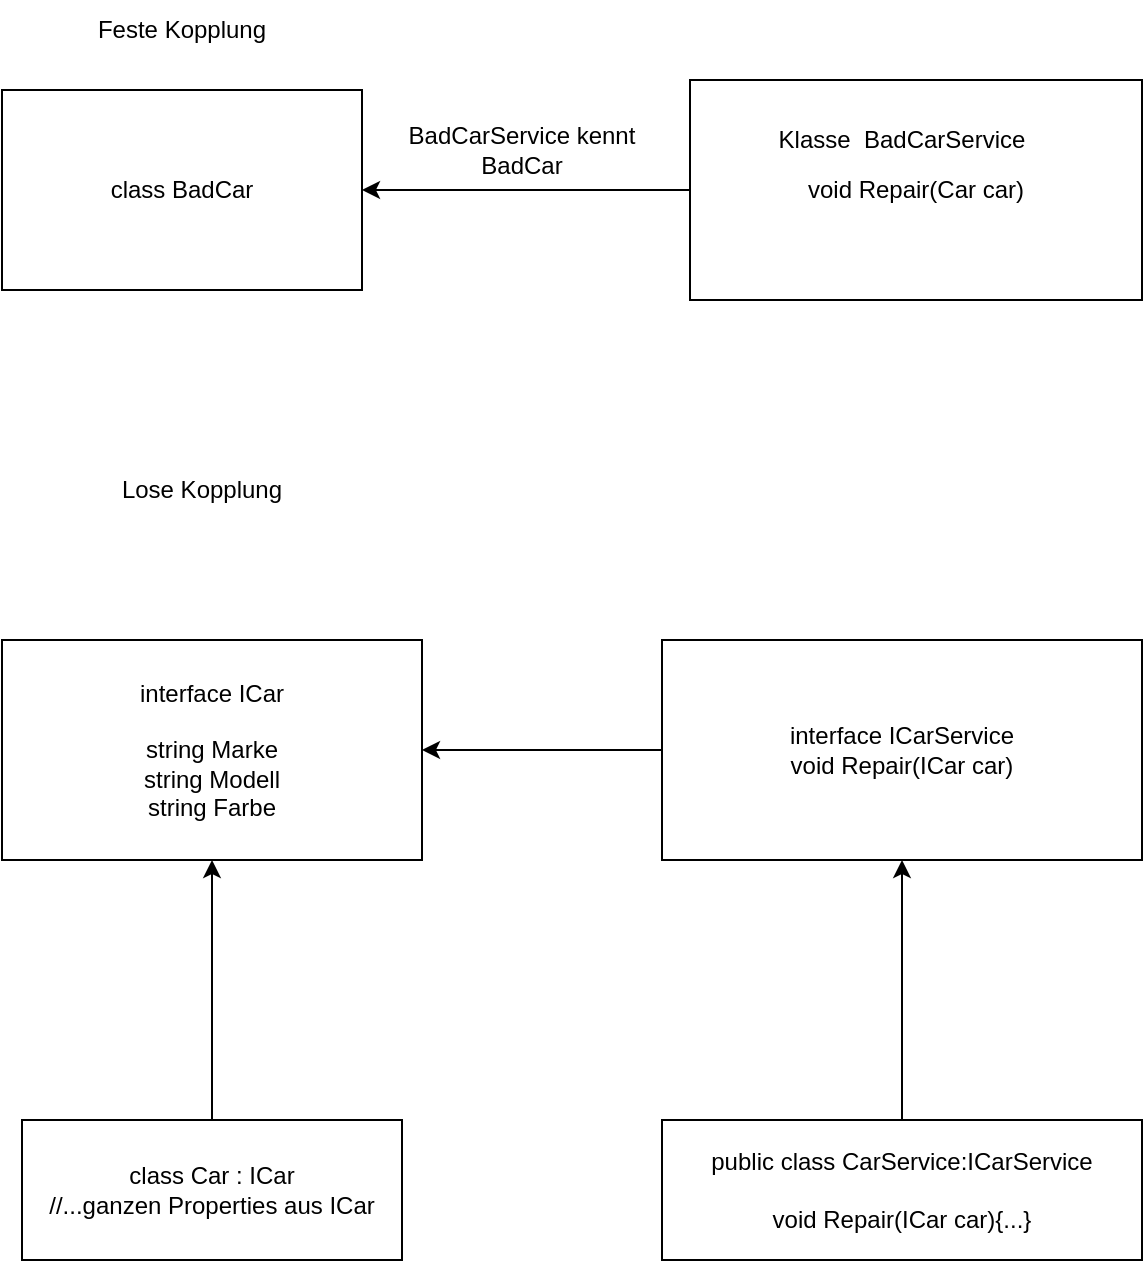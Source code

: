 <mxfile version="17.4.6" type="device"><diagram id="9BfHmkXunL4jGFOsLajP" name="Page-1"><mxGraphModel dx="1404" dy="664" grid="1" gridSize="10" guides="1" tooltips="1" connect="1" arrows="1" fold="1" page="1" pageScale="1" pageWidth="827" pageHeight="1169" math="0" shadow="0"><root><mxCell id="0"/><mxCell id="1" parent="0"/><mxCell id="oyjIWVhmHp9HV_TOSupq-1" value="class BadCar" style="rounded=0;whiteSpace=wrap;html=1;" vertex="1" parent="1"><mxGeometry x="70" y="105" width="180" height="100" as="geometry"/></mxCell><mxCell id="oyjIWVhmHp9HV_TOSupq-2" value="void Repair(Car car)&lt;br&gt;" style="rounded=0;whiteSpace=wrap;html=1;" vertex="1" parent="1"><mxGeometry x="414" y="100" width="226" height="110" as="geometry"/></mxCell><mxCell id="oyjIWVhmHp9HV_TOSupq-3" value="Klasse&amp;nbsp; BadCarService" style="text;html=1;strokeColor=none;fillColor=none;align=center;verticalAlign=middle;whiteSpace=wrap;rounded=0;" vertex="1" parent="1"><mxGeometry x="430" y="115" width="180" height="30" as="geometry"/></mxCell><mxCell id="oyjIWVhmHp9HV_TOSupq-4" value="" style="endArrow=classic;html=1;rounded=0;exitX=0;exitY=0.5;exitDx=0;exitDy=0;entryX=1;entryY=0.5;entryDx=0;entryDy=0;" edge="1" parent="1" source="oyjIWVhmHp9HV_TOSupq-2" target="oyjIWVhmHp9HV_TOSupq-1"><mxGeometry width="50" height="50" relative="1" as="geometry"><mxPoint x="390" y="360" as="sourcePoint"/><mxPoint x="440" y="310" as="targetPoint"/></mxGeometry></mxCell><mxCell id="oyjIWVhmHp9HV_TOSupq-5" value="BadCarService kennt BadCar" style="text;html=1;strokeColor=none;fillColor=none;align=center;verticalAlign=middle;whiteSpace=wrap;rounded=0;" vertex="1" parent="1"><mxGeometry x="260" y="120" width="140" height="30" as="geometry"/></mxCell><mxCell id="oyjIWVhmHp9HV_TOSupq-6" value="Feste Kopplung" style="text;html=1;strokeColor=none;fillColor=none;align=center;verticalAlign=middle;whiteSpace=wrap;rounded=0;" vertex="1" parent="1"><mxGeometry x="70" y="60" width="180" height="30" as="geometry"/></mxCell><mxCell id="oyjIWVhmHp9HV_TOSupq-8" value="Lose Kopplung" style="text;html=1;strokeColor=none;fillColor=none;align=center;verticalAlign=middle;whiteSpace=wrap;rounded=0;" vertex="1" parent="1"><mxGeometry x="90" y="290" width="160" height="30" as="geometry"/></mxCell><mxCell id="oyjIWVhmHp9HV_TOSupq-9" value="interface ICar&lt;br&gt;&lt;br&gt;string Marke&lt;br&gt;string Modell&lt;br&gt;string Farbe" style="rounded=0;whiteSpace=wrap;html=1;" vertex="1" parent="1"><mxGeometry x="70" y="380" width="210" height="110" as="geometry"/></mxCell><mxCell id="oyjIWVhmHp9HV_TOSupq-10" value="interface ICarService&lt;br&gt;void Repair(ICar car)" style="rounded=0;whiteSpace=wrap;html=1;" vertex="1" parent="1"><mxGeometry x="400" y="380" width="240" height="110" as="geometry"/></mxCell><mxCell id="oyjIWVhmHp9HV_TOSupq-11" value="" style="endArrow=classic;html=1;rounded=0;exitX=0;exitY=0.5;exitDx=0;exitDy=0;entryX=1;entryY=0.5;entryDx=0;entryDy=0;" edge="1" parent="1" source="oyjIWVhmHp9HV_TOSupq-10" target="oyjIWVhmHp9HV_TOSupq-9"><mxGeometry width="50" height="50" relative="1" as="geometry"><mxPoint x="240" y="490" as="sourcePoint"/><mxPoint x="290" y="440" as="targetPoint"/></mxGeometry></mxCell><mxCell id="oyjIWVhmHp9HV_TOSupq-12" value="" style="endArrow=classic;html=1;rounded=0;entryX=0.5;entryY=1;entryDx=0;entryDy=0;exitX=0.5;exitY=0;exitDx=0;exitDy=0;" edge="1" parent="1" source="oyjIWVhmHp9HV_TOSupq-13" target="oyjIWVhmHp9HV_TOSupq-9"><mxGeometry width="50" height="50" relative="1" as="geometry"><mxPoint x="110" y="560" as="sourcePoint"/><mxPoint x="230" y="640" as="targetPoint"/></mxGeometry></mxCell><mxCell id="oyjIWVhmHp9HV_TOSupq-13" value="class Car : ICar&lt;br&gt;//...ganzen Properties aus ICar" style="rounded=0;whiteSpace=wrap;html=1;" vertex="1" parent="1"><mxGeometry x="80" y="620" width="190" height="70" as="geometry"/></mxCell><mxCell id="oyjIWVhmHp9HV_TOSupq-14" value="public class CarService:ICarService&lt;br&gt;&lt;br&gt;void Repair(ICar car){...}" style="rounded=0;whiteSpace=wrap;html=1;" vertex="1" parent="1"><mxGeometry x="400" y="620" width="240" height="70" as="geometry"/></mxCell><mxCell id="oyjIWVhmHp9HV_TOSupq-15" value="" style="endArrow=classic;html=1;rounded=0;exitX=0.5;exitY=0;exitDx=0;exitDy=0;entryX=0.5;entryY=1;entryDx=0;entryDy=0;" edge="1" parent="1" source="oyjIWVhmHp9HV_TOSupq-14" target="oyjIWVhmHp9HV_TOSupq-10"><mxGeometry width="50" height="50" relative="1" as="geometry"><mxPoint x="240" y="480" as="sourcePoint"/><mxPoint x="290" y="430" as="targetPoint"/></mxGeometry></mxCell></root></mxGraphModel></diagram></mxfile>